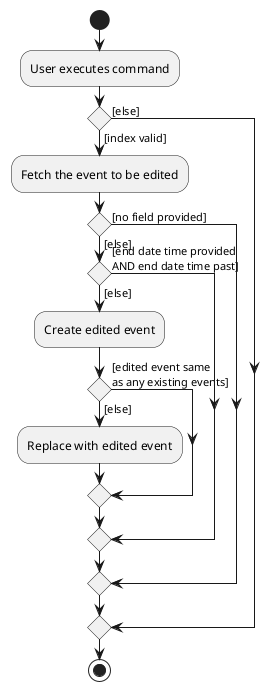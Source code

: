 @startuml
start
:User executes command;

'Since the beta syntax does not support placing the condition outside the
'diamond we place it as the true branch instead.

if () then ([index valid])
    :Fetch the event to be edited;


    if () then ([no field provided])

    else ([else])
        if () then ([end date time provided
AND end date time past])
        else ([else])
            :Create edited event;
            if () then ([edited event same
as any existing events])
            else ([else])
            :Replace with edited event;
            endif
        endif
    endif
else ([else])
endif
stop
@enduml
